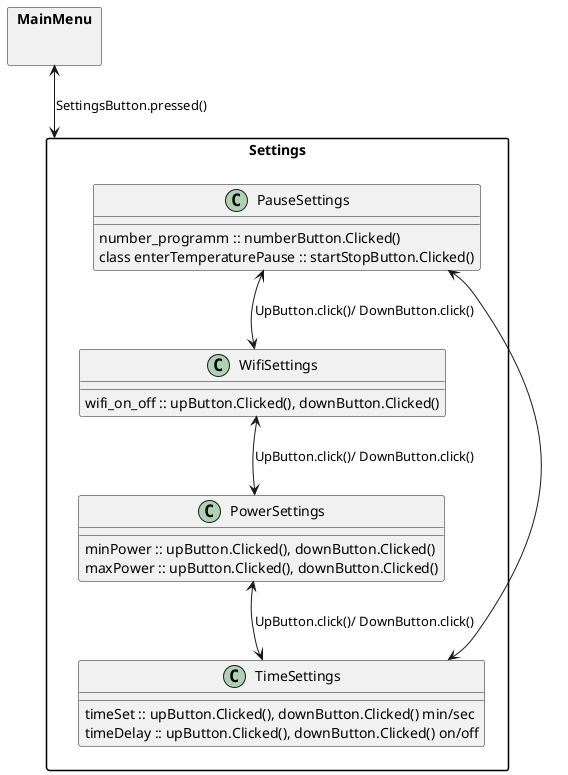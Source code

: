 @startuml AllCheme

skinparam PackageStyle rectangle

package MainMenu{
}

package Settings{
    class PauseSettings{
        number_programm :: numberButton.Clicked()
        class enterTemperaturePause :: startStopButton.Clicked()
    }
    class WifiSettings{
        wifi_on_off :: upButton.Clicked(), downButton.Clicked()
    }
    class PowerSettings{
        minPower :: upButton.Clicked(), downButton.Clicked()
        maxPower :: upButton.Clicked(), downButton.Clicked()
    }
    class TimeSettings{
        timeSet :: upButton.Clicked(), downButton.Clicked() min/sec
        timeDelay :: upButton.Clicked(), downButton.Clicked() on/off
    }
}



MainMenu<--> Settings : SettingsButton.pressed()
PauseSettings <--> WifiSettings : UpButton.click()/ DownButton.click()
WifiSettings <--> PowerSettings : UpButton.click()/ DownButton.click()
PowerSettings <--> TimeSettings : UpButton.click()/ DownButton.click()
TimeSettings<-->PauseSettings 

@enduml